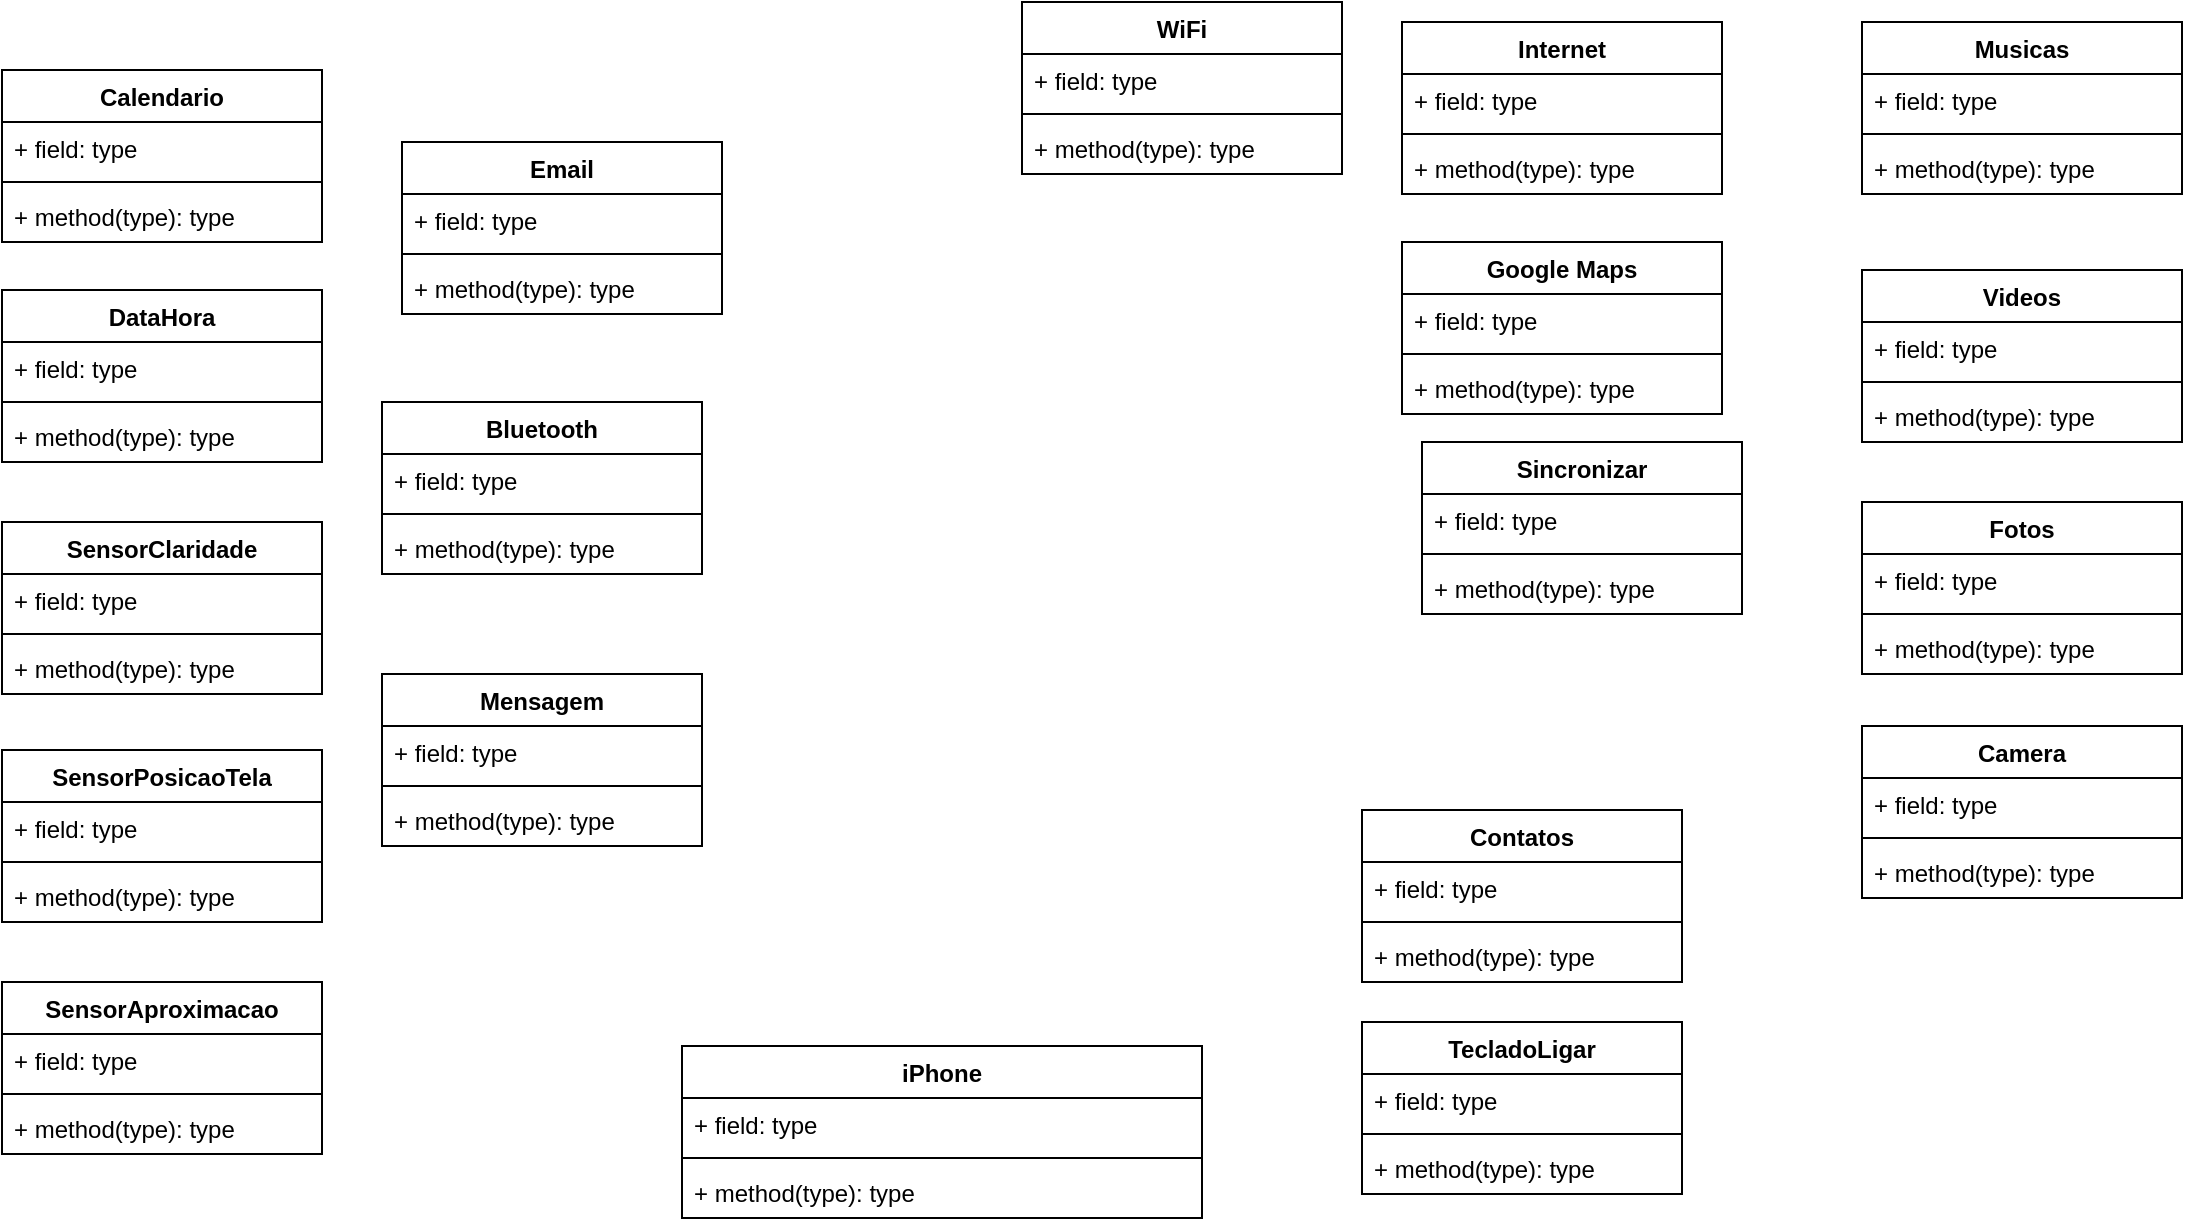 <mxfile version="24.5.1" type="device" pages="2">
  <diagram name="Página-1" id="H4LHxtTH3EbIYai7mtVo">
    <mxGraphModel dx="2084" dy="669" grid="1" gridSize="10" guides="1" tooltips="1" connect="1" arrows="1" fold="1" page="1" pageScale="1" pageWidth="827" pageHeight="1169" math="0" shadow="0">
      <root>
        <mxCell id="0" />
        <mxCell id="1" parent="0" />
        <mxCell id="oeN2AkIxsDeDNpzncqjw-1" value="iPhone" style="swimlane;fontStyle=1;align=center;verticalAlign=top;childLayout=stackLayout;horizontal=1;startSize=26;horizontalStack=0;resizeParent=1;resizeParentMax=0;resizeLast=0;collapsible=1;marginBottom=0;whiteSpace=wrap;html=1;" vertex="1" parent="1">
          <mxGeometry x="180" y="542" width="260" height="86" as="geometry" />
        </mxCell>
        <mxCell id="oeN2AkIxsDeDNpzncqjw-2" value="+ field: type" style="text;strokeColor=none;fillColor=none;align=left;verticalAlign=top;spacingLeft=4;spacingRight=4;overflow=hidden;rotatable=0;points=[[0,0.5],[1,0.5]];portConstraint=eastwest;whiteSpace=wrap;html=1;" vertex="1" parent="oeN2AkIxsDeDNpzncqjw-1">
          <mxGeometry y="26" width="260" height="26" as="geometry" />
        </mxCell>
        <mxCell id="oeN2AkIxsDeDNpzncqjw-3" value="" style="line;strokeWidth=1;fillColor=none;align=left;verticalAlign=middle;spacingTop=-1;spacingLeft=3;spacingRight=3;rotatable=0;labelPosition=right;points=[];portConstraint=eastwest;strokeColor=inherit;" vertex="1" parent="oeN2AkIxsDeDNpzncqjw-1">
          <mxGeometry y="52" width="260" height="8" as="geometry" />
        </mxCell>
        <mxCell id="oeN2AkIxsDeDNpzncqjw-4" value="+ method(type): type" style="text;strokeColor=none;fillColor=none;align=left;verticalAlign=top;spacingLeft=4;spacingRight=4;overflow=hidden;rotatable=0;points=[[0,0.5],[1,0.5]];portConstraint=eastwest;whiteSpace=wrap;html=1;" vertex="1" parent="oeN2AkIxsDeDNpzncqjw-1">
          <mxGeometry y="60" width="260" height="26" as="geometry" />
        </mxCell>
        <mxCell id="oeN2AkIxsDeDNpzncqjw-5" value="SensorAproximacao" style="swimlane;fontStyle=1;align=center;verticalAlign=top;childLayout=stackLayout;horizontal=1;startSize=26;horizontalStack=0;resizeParent=1;resizeParentMax=0;resizeLast=0;collapsible=1;marginBottom=0;whiteSpace=wrap;html=1;" vertex="1" parent="1">
          <mxGeometry x="-160" y="510" width="160" height="86" as="geometry" />
        </mxCell>
        <mxCell id="oeN2AkIxsDeDNpzncqjw-6" value="+ field: type" style="text;strokeColor=none;fillColor=none;align=left;verticalAlign=top;spacingLeft=4;spacingRight=4;overflow=hidden;rotatable=0;points=[[0,0.5],[1,0.5]];portConstraint=eastwest;whiteSpace=wrap;html=1;" vertex="1" parent="oeN2AkIxsDeDNpzncqjw-5">
          <mxGeometry y="26" width="160" height="26" as="geometry" />
        </mxCell>
        <mxCell id="oeN2AkIxsDeDNpzncqjw-7" value="" style="line;strokeWidth=1;fillColor=none;align=left;verticalAlign=middle;spacingTop=-1;spacingLeft=3;spacingRight=3;rotatable=0;labelPosition=right;points=[];portConstraint=eastwest;strokeColor=inherit;" vertex="1" parent="oeN2AkIxsDeDNpzncqjw-5">
          <mxGeometry y="52" width="160" height="8" as="geometry" />
        </mxCell>
        <mxCell id="oeN2AkIxsDeDNpzncqjw-8" value="+ method(type): type" style="text;strokeColor=none;fillColor=none;align=left;verticalAlign=top;spacingLeft=4;spacingRight=4;overflow=hidden;rotatable=0;points=[[0,0.5],[1,0.5]];portConstraint=eastwest;whiteSpace=wrap;html=1;" vertex="1" parent="oeN2AkIxsDeDNpzncqjw-5">
          <mxGeometry y="60" width="160" height="26" as="geometry" />
        </mxCell>
        <mxCell id="oeN2AkIxsDeDNpzncqjw-9" value="Sincronizar" style="swimlane;fontStyle=1;align=center;verticalAlign=top;childLayout=stackLayout;horizontal=1;startSize=26;horizontalStack=0;resizeParent=1;resizeParentMax=0;resizeLast=0;collapsible=1;marginBottom=0;whiteSpace=wrap;html=1;" vertex="1" parent="1">
          <mxGeometry x="550" y="240" width="160" height="86" as="geometry" />
        </mxCell>
        <mxCell id="oeN2AkIxsDeDNpzncqjw-10" value="+ field: type" style="text;strokeColor=none;fillColor=none;align=left;verticalAlign=top;spacingLeft=4;spacingRight=4;overflow=hidden;rotatable=0;points=[[0,0.5],[1,0.5]];portConstraint=eastwest;whiteSpace=wrap;html=1;" vertex="1" parent="oeN2AkIxsDeDNpzncqjw-9">
          <mxGeometry y="26" width="160" height="26" as="geometry" />
        </mxCell>
        <mxCell id="oeN2AkIxsDeDNpzncqjw-11" value="" style="line;strokeWidth=1;fillColor=none;align=left;verticalAlign=middle;spacingTop=-1;spacingLeft=3;spacingRight=3;rotatable=0;labelPosition=right;points=[];portConstraint=eastwest;strokeColor=inherit;" vertex="1" parent="oeN2AkIxsDeDNpzncqjw-9">
          <mxGeometry y="52" width="160" height="8" as="geometry" />
        </mxCell>
        <mxCell id="oeN2AkIxsDeDNpzncqjw-12" value="+ method(type): type" style="text;strokeColor=none;fillColor=none;align=left;verticalAlign=top;spacingLeft=4;spacingRight=4;overflow=hidden;rotatable=0;points=[[0,0.5],[1,0.5]];portConstraint=eastwest;whiteSpace=wrap;html=1;" vertex="1" parent="oeN2AkIxsDeDNpzncqjw-9">
          <mxGeometry y="60" width="160" height="26" as="geometry" />
        </mxCell>
        <mxCell id="oeN2AkIxsDeDNpzncqjw-13" value="WiFi" style="swimlane;fontStyle=1;align=center;verticalAlign=top;childLayout=stackLayout;horizontal=1;startSize=26;horizontalStack=0;resizeParent=1;resizeParentMax=0;resizeLast=0;collapsible=1;marginBottom=0;whiteSpace=wrap;html=1;" vertex="1" parent="1">
          <mxGeometry x="350" y="20" width="160" height="86" as="geometry" />
        </mxCell>
        <mxCell id="oeN2AkIxsDeDNpzncqjw-14" value="+ field: type" style="text;strokeColor=none;fillColor=none;align=left;verticalAlign=top;spacingLeft=4;spacingRight=4;overflow=hidden;rotatable=0;points=[[0,0.5],[1,0.5]];portConstraint=eastwest;whiteSpace=wrap;html=1;" vertex="1" parent="oeN2AkIxsDeDNpzncqjw-13">
          <mxGeometry y="26" width="160" height="26" as="geometry" />
        </mxCell>
        <mxCell id="oeN2AkIxsDeDNpzncqjw-15" value="" style="line;strokeWidth=1;fillColor=none;align=left;verticalAlign=middle;spacingTop=-1;spacingLeft=3;spacingRight=3;rotatable=0;labelPosition=right;points=[];portConstraint=eastwest;strokeColor=inherit;" vertex="1" parent="oeN2AkIxsDeDNpzncqjw-13">
          <mxGeometry y="52" width="160" height="8" as="geometry" />
        </mxCell>
        <mxCell id="oeN2AkIxsDeDNpzncqjw-16" value="+ method(type): type" style="text;strokeColor=none;fillColor=none;align=left;verticalAlign=top;spacingLeft=4;spacingRight=4;overflow=hidden;rotatable=0;points=[[0,0.5],[1,0.5]];portConstraint=eastwest;whiteSpace=wrap;html=1;" vertex="1" parent="oeN2AkIxsDeDNpzncqjw-13">
          <mxGeometry y="60" width="160" height="26" as="geometry" />
        </mxCell>
        <mxCell id="oeN2AkIxsDeDNpzncqjw-21" value="Google Maps" style="swimlane;fontStyle=1;align=center;verticalAlign=top;childLayout=stackLayout;horizontal=1;startSize=26;horizontalStack=0;resizeParent=1;resizeParentMax=0;resizeLast=0;collapsible=1;marginBottom=0;whiteSpace=wrap;html=1;" vertex="1" parent="1">
          <mxGeometry x="540" y="140" width="160" height="86" as="geometry" />
        </mxCell>
        <mxCell id="oeN2AkIxsDeDNpzncqjw-22" value="+ field: type" style="text;strokeColor=none;fillColor=none;align=left;verticalAlign=top;spacingLeft=4;spacingRight=4;overflow=hidden;rotatable=0;points=[[0,0.5],[1,0.5]];portConstraint=eastwest;whiteSpace=wrap;html=1;" vertex="1" parent="oeN2AkIxsDeDNpzncqjw-21">
          <mxGeometry y="26" width="160" height="26" as="geometry" />
        </mxCell>
        <mxCell id="oeN2AkIxsDeDNpzncqjw-23" value="" style="line;strokeWidth=1;fillColor=none;align=left;verticalAlign=middle;spacingTop=-1;spacingLeft=3;spacingRight=3;rotatable=0;labelPosition=right;points=[];portConstraint=eastwest;strokeColor=inherit;" vertex="1" parent="oeN2AkIxsDeDNpzncqjw-21">
          <mxGeometry y="52" width="160" height="8" as="geometry" />
        </mxCell>
        <mxCell id="oeN2AkIxsDeDNpzncqjw-24" value="+ method(type): type" style="text;strokeColor=none;fillColor=none;align=left;verticalAlign=top;spacingLeft=4;spacingRight=4;overflow=hidden;rotatable=0;points=[[0,0.5],[1,0.5]];portConstraint=eastwest;whiteSpace=wrap;html=1;" vertex="1" parent="oeN2AkIxsDeDNpzncqjw-21">
          <mxGeometry y="60" width="160" height="26" as="geometry" />
        </mxCell>
        <mxCell id="oeN2AkIxsDeDNpzncqjw-25" value="Internet" style="swimlane;fontStyle=1;align=center;verticalAlign=top;childLayout=stackLayout;horizontal=1;startSize=26;horizontalStack=0;resizeParent=1;resizeParentMax=0;resizeLast=0;collapsible=1;marginBottom=0;whiteSpace=wrap;html=1;" vertex="1" parent="1">
          <mxGeometry x="540" y="30" width="160" height="86" as="geometry" />
        </mxCell>
        <mxCell id="oeN2AkIxsDeDNpzncqjw-26" value="+ field: type" style="text;strokeColor=none;fillColor=none;align=left;verticalAlign=top;spacingLeft=4;spacingRight=4;overflow=hidden;rotatable=0;points=[[0,0.5],[1,0.5]];portConstraint=eastwest;whiteSpace=wrap;html=1;" vertex="1" parent="oeN2AkIxsDeDNpzncqjw-25">
          <mxGeometry y="26" width="160" height="26" as="geometry" />
        </mxCell>
        <mxCell id="oeN2AkIxsDeDNpzncqjw-27" value="" style="line;strokeWidth=1;fillColor=none;align=left;verticalAlign=middle;spacingTop=-1;spacingLeft=3;spacingRight=3;rotatable=0;labelPosition=right;points=[];portConstraint=eastwest;strokeColor=inherit;" vertex="1" parent="oeN2AkIxsDeDNpzncqjw-25">
          <mxGeometry y="52" width="160" height="8" as="geometry" />
        </mxCell>
        <mxCell id="oeN2AkIxsDeDNpzncqjw-28" value="+ method(type): type" style="text;strokeColor=none;fillColor=none;align=left;verticalAlign=top;spacingLeft=4;spacingRight=4;overflow=hidden;rotatable=0;points=[[0,0.5],[1,0.5]];portConstraint=eastwest;whiteSpace=wrap;html=1;" vertex="1" parent="oeN2AkIxsDeDNpzncqjw-25">
          <mxGeometry y="60" width="160" height="26" as="geometry" />
        </mxCell>
        <mxCell id="oeN2AkIxsDeDNpzncqjw-33" value="TecladoLigar" style="swimlane;fontStyle=1;align=center;verticalAlign=top;childLayout=stackLayout;horizontal=1;startSize=26;horizontalStack=0;resizeParent=1;resizeParentMax=0;resizeLast=0;collapsible=1;marginBottom=0;whiteSpace=wrap;html=1;" vertex="1" parent="1">
          <mxGeometry x="520" y="530" width="160" height="86" as="geometry" />
        </mxCell>
        <mxCell id="oeN2AkIxsDeDNpzncqjw-34" value="+ field: type" style="text;strokeColor=none;fillColor=none;align=left;verticalAlign=top;spacingLeft=4;spacingRight=4;overflow=hidden;rotatable=0;points=[[0,0.5],[1,0.5]];portConstraint=eastwest;whiteSpace=wrap;html=1;" vertex="1" parent="oeN2AkIxsDeDNpzncqjw-33">
          <mxGeometry y="26" width="160" height="26" as="geometry" />
        </mxCell>
        <mxCell id="oeN2AkIxsDeDNpzncqjw-35" value="" style="line;strokeWidth=1;fillColor=none;align=left;verticalAlign=middle;spacingTop=-1;spacingLeft=3;spacingRight=3;rotatable=0;labelPosition=right;points=[];portConstraint=eastwest;strokeColor=inherit;" vertex="1" parent="oeN2AkIxsDeDNpzncqjw-33">
          <mxGeometry y="52" width="160" height="8" as="geometry" />
        </mxCell>
        <mxCell id="oeN2AkIxsDeDNpzncqjw-36" value="+ method(type): type" style="text;strokeColor=none;fillColor=none;align=left;verticalAlign=top;spacingLeft=4;spacingRight=4;overflow=hidden;rotatable=0;points=[[0,0.5],[1,0.5]];portConstraint=eastwest;whiteSpace=wrap;html=1;" vertex="1" parent="oeN2AkIxsDeDNpzncqjw-33">
          <mxGeometry y="60" width="160" height="26" as="geometry" />
        </mxCell>
        <mxCell id="oeN2AkIxsDeDNpzncqjw-37" value="Videos" style="swimlane;fontStyle=1;align=center;verticalAlign=top;childLayout=stackLayout;horizontal=1;startSize=26;horizontalStack=0;resizeParent=1;resizeParentMax=0;resizeLast=0;collapsible=1;marginBottom=0;whiteSpace=wrap;html=1;" vertex="1" parent="1">
          <mxGeometry x="770" y="154" width="160" height="86" as="geometry" />
        </mxCell>
        <mxCell id="oeN2AkIxsDeDNpzncqjw-38" value="+ field: type" style="text;strokeColor=none;fillColor=none;align=left;verticalAlign=top;spacingLeft=4;spacingRight=4;overflow=hidden;rotatable=0;points=[[0,0.5],[1,0.5]];portConstraint=eastwest;whiteSpace=wrap;html=1;" vertex="1" parent="oeN2AkIxsDeDNpzncqjw-37">
          <mxGeometry y="26" width="160" height="26" as="geometry" />
        </mxCell>
        <mxCell id="oeN2AkIxsDeDNpzncqjw-39" value="" style="line;strokeWidth=1;fillColor=none;align=left;verticalAlign=middle;spacingTop=-1;spacingLeft=3;spacingRight=3;rotatable=0;labelPosition=right;points=[];portConstraint=eastwest;strokeColor=inherit;" vertex="1" parent="oeN2AkIxsDeDNpzncqjw-37">
          <mxGeometry y="52" width="160" height="8" as="geometry" />
        </mxCell>
        <mxCell id="oeN2AkIxsDeDNpzncqjw-40" value="+ method(type): type" style="text;strokeColor=none;fillColor=none;align=left;verticalAlign=top;spacingLeft=4;spacingRight=4;overflow=hidden;rotatable=0;points=[[0,0.5],[1,0.5]];portConstraint=eastwest;whiteSpace=wrap;html=1;" vertex="1" parent="oeN2AkIxsDeDNpzncqjw-37">
          <mxGeometry y="60" width="160" height="26" as="geometry" />
        </mxCell>
        <mxCell id="oeN2AkIxsDeDNpzncqjw-41" value="Fotos" style="swimlane;fontStyle=1;align=center;verticalAlign=top;childLayout=stackLayout;horizontal=1;startSize=26;horizontalStack=0;resizeParent=1;resizeParentMax=0;resizeLast=0;collapsible=1;marginBottom=0;whiteSpace=wrap;html=1;" vertex="1" parent="1">
          <mxGeometry x="770" y="270" width="160" height="86" as="geometry" />
        </mxCell>
        <mxCell id="oeN2AkIxsDeDNpzncqjw-42" value="+ field: type" style="text;strokeColor=none;fillColor=none;align=left;verticalAlign=top;spacingLeft=4;spacingRight=4;overflow=hidden;rotatable=0;points=[[0,0.5],[1,0.5]];portConstraint=eastwest;whiteSpace=wrap;html=1;" vertex="1" parent="oeN2AkIxsDeDNpzncqjw-41">
          <mxGeometry y="26" width="160" height="26" as="geometry" />
        </mxCell>
        <mxCell id="oeN2AkIxsDeDNpzncqjw-43" value="" style="line;strokeWidth=1;fillColor=none;align=left;verticalAlign=middle;spacingTop=-1;spacingLeft=3;spacingRight=3;rotatable=0;labelPosition=right;points=[];portConstraint=eastwest;strokeColor=inherit;" vertex="1" parent="oeN2AkIxsDeDNpzncqjw-41">
          <mxGeometry y="52" width="160" height="8" as="geometry" />
        </mxCell>
        <mxCell id="oeN2AkIxsDeDNpzncqjw-44" value="+ method(type): type" style="text;strokeColor=none;fillColor=none;align=left;verticalAlign=top;spacingLeft=4;spacingRight=4;overflow=hidden;rotatable=0;points=[[0,0.5],[1,0.5]];portConstraint=eastwest;whiteSpace=wrap;html=1;" vertex="1" parent="oeN2AkIxsDeDNpzncqjw-41">
          <mxGeometry y="60" width="160" height="26" as="geometry" />
        </mxCell>
        <mxCell id="oeN2AkIxsDeDNpzncqjw-45" value="Camera" style="swimlane;fontStyle=1;align=center;verticalAlign=top;childLayout=stackLayout;horizontal=1;startSize=26;horizontalStack=0;resizeParent=1;resizeParentMax=0;resizeLast=0;collapsible=1;marginBottom=0;whiteSpace=wrap;html=1;" vertex="1" parent="1">
          <mxGeometry x="770" y="382" width="160" height="86" as="geometry" />
        </mxCell>
        <mxCell id="oeN2AkIxsDeDNpzncqjw-46" value="+ field: type" style="text;strokeColor=none;fillColor=none;align=left;verticalAlign=top;spacingLeft=4;spacingRight=4;overflow=hidden;rotatable=0;points=[[0,0.5],[1,0.5]];portConstraint=eastwest;whiteSpace=wrap;html=1;" vertex="1" parent="oeN2AkIxsDeDNpzncqjw-45">
          <mxGeometry y="26" width="160" height="26" as="geometry" />
        </mxCell>
        <mxCell id="oeN2AkIxsDeDNpzncqjw-47" value="" style="line;strokeWidth=1;fillColor=none;align=left;verticalAlign=middle;spacingTop=-1;spacingLeft=3;spacingRight=3;rotatable=0;labelPosition=right;points=[];portConstraint=eastwest;strokeColor=inherit;" vertex="1" parent="oeN2AkIxsDeDNpzncqjw-45">
          <mxGeometry y="52" width="160" height="8" as="geometry" />
        </mxCell>
        <mxCell id="oeN2AkIxsDeDNpzncqjw-48" value="+ method(type): type" style="text;strokeColor=none;fillColor=none;align=left;verticalAlign=top;spacingLeft=4;spacingRight=4;overflow=hidden;rotatable=0;points=[[0,0.5],[1,0.5]];portConstraint=eastwest;whiteSpace=wrap;html=1;" vertex="1" parent="oeN2AkIxsDeDNpzncqjw-45">
          <mxGeometry y="60" width="160" height="26" as="geometry" />
        </mxCell>
        <mxCell id="oeN2AkIxsDeDNpzncqjw-49" value="Mensagem" style="swimlane;fontStyle=1;align=center;verticalAlign=top;childLayout=stackLayout;horizontal=1;startSize=26;horizontalStack=0;resizeParent=1;resizeParentMax=0;resizeLast=0;collapsible=1;marginBottom=0;whiteSpace=wrap;html=1;" vertex="1" parent="1">
          <mxGeometry x="30" y="356" width="160" height="86" as="geometry" />
        </mxCell>
        <mxCell id="oeN2AkIxsDeDNpzncqjw-50" value="+ field: type" style="text;strokeColor=none;fillColor=none;align=left;verticalAlign=top;spacingLeft=4;spacingRight=4;overflow=hidden;rotatable=0;points=[[0,0.5],[1,0.5]];portConstraint=eastwest;whiteSpace=wrap;html=1;" vertex="1" parent="oeN2AkIxsDeDNpzncqjw-49">
          <mxGeometry y="26" width="160" height="26" as="geometry" />
        </mxCell>
        <mxCell id="oeN2AkIxsDeDNpzncqjw-51" value="" style="line;strokeWidth=1;fillColor=none;align=left;verticalAlign=middle;spacingTop=-1;spacingLeft=3;spacingRight=3;rotatable=0;labelPosition=right;points=[];portConstraint=eastwest;strokeColor=inherit;" vertex="1" parent="oeN2AkIxsDeDNpzncqjw-49">
          <mxGeometry y="52" width="160" height="8" as="geometry" />
        </mxCell>
        <mxCell id="oeN2AkIxsDeDNpzncqjw-52" value="+ method(type): type" style="text;strokeColor=none;fillColor=none;align=left;verticalAlign=top;spacingLeft=4;spacingRight=4;overflow=hidden;rotatable=0;points=[[0,0.5],[1,0.5]];portConstraint=eastwest;whiteSpace=wrap;html=1;" vertex="1" parent="oeN2AkIxsDeDNpzncqjw-49">
          <mxGeometry y="60" width="160" height="26" as="geometry" />
        </mxCell>
        <mxCell id="oeN2AkIxsDeDNpzncqjw-53" value="DataHora" style="swimlane;fontStyle=1;align=center;verticalAlign=top;childLayout=stackLayout;horizontal=1;startSize=26;horizontalStack=0;resizeParent=1;resizeParentMax=0;resizeLast=0;collapsible=1;marginBottom=0;whiteSpace=wrap;html=1;" vertex="1" parent="1">
          <mxGeometry x="-160" y="164" width="160" height="86" as="geometry" />
        </mxCell>
        <mxCell id="oeN2AkIxsDeDNpzncqjw-54" value="+ field: type" style="text;strokeColor=none;fillColor=none;align=left;verticalAlign=top;spacingLeft=4;spacingRight=4;overflow=hidden;rotatable=0;points=[[0,0.5],[1,0.5]];portConstraint=eastwest;whiteSpace=wrap;html=1;" vertex="1" parent="oeN2AkIxsDeDNpzncqjw-53">
          <mxGeometry y="26" width="160" height="26" as="geometry" />
        </mxCell>
        <mxCell id="oeN2AkIxsDeDNpzncqjw-55" value="" style="line;strokeWidth=1;fillColor=none;align=left;verticalAlign=middle;spacingTop=-1;spacingLeft=3;spacingRight=3;rotatable=0;labelPosition=right;points=[];portConstraint=eastwest;strokeColor=inherit;" vertex="1" parent="oeN2AkIxsDeDNpzncqjw-53">
          <mxGeometry y="52" width="160" height="8" as="geometry" />
        </mxCell>
        <mxCell id="oeN2AkIxsDeDNpzncqjw-56" value="+ method(type): type" style="text;strokeColor=none;fillColor=none;align=left;verticalAlign=top;spacingLeft=4;spacingRight=4;overflow=hidden;rotatable=0;points=[[0,0.5],[1,0.5]];portConstraint=eastwest;whiteSpace=wrap;html=1;" vertex="1" parent="oeN2AkIxsDeDNpzncqjw-53">
          <mxGeometry y="60" width="160" height="26" as="geometry" />
        </mxCell>
        <mxCell id="oeN2AkIxsDeDNpzncqjw-57" value="Calendario" style="swimlane;fontStyle=1;align=center;verticalAlign=top;childLayout=stackLayout;horizontal=1;startSize=26;horizontalStack=0;resizeParent=1;resizeParentMax=0;resizeLast=0;collapsible=1;marginBottom=0;whiteSpace=wrap;html=1;" vertex="1" parent="1">
          <mxGeometry x="-160" y="54" width="160" height="86" as="geometry" />
        </mxCell>
        <mxCell id="oeN2AkIxsDeDNpzncqjw-58" value="+ field: type" style="text;strokeColor=none;fillColor=none;align=left;verticalAlign=top;spacingLeft=4;spacingRight=4;overflow=hidden;rotatable=0;points=[[0,0.5],[1,0.5]];portConstraint=eastwest;whiteSpace=wrap;html=1;" vertex="1" parent="oeN2AkIxsDeDNpzncqjw-57">
          <mxGeometry y="26" width="160" height="26" as="geometry" />
        </mxCell>
        <mxCell id="oeN2AkIxsDeDNpzncqjw-59" value="" style="line;strokeWidth=1;fillColor=none;align=left;verticalAlign=middle;spacingTop=-1;spacingLeft=3;spacingRight=3;rotatable=0;labelPosition=right;points=[];portConstraint=eastwest;strokeColor=inherit;" vertex="1" parent="oeN2AkIxsDeDNpzncqjw-57">
          <mxGeometry y="52" width="160" height="8" as="geometry" />
        </mxCell>
        <mxCell id="oeN2AkIxsDeDNpzncqjw-60" value="+ method(type): type" style="text;strokeColor=none;fillColor=none;align=left;verticalAlign=top;spacingLeft=4;spacingRight=4;overflow=hidden;rotatable=0;points=[[0,0.5],[1,0.5]];portConstraint=eastwest;whiteSpace=wrap;html=1;" vertex="1" parent="oeN2AkIxsDeDNpzncqjw-57">
          <mxGeometry y="60" width="160" height="26" as="geometry" />
        </mxCell>
        <mxCell id="oeN2AkIxsDeDNpzncqjw-61" value="SensorClaridade" style="swimlane;fontStyle=1;align=center;verticalAlign=top;childLayout=stackLayout;horizontal=1;startSize=26;horizontalStack=0;resizeParent=1;resizeParentMax=0;resizeLast=0;collapsible=1;marginBottom=0;whiteSpace=wrap;html=1;" vertex="1" parent="1">
          <mxGeometry x="-160" y="280" width="160" height="86" as="geometry" />
        </mxCell>
        <mxCell id="oeN2AkIxsDeDNpzncqjw-62" value="+ field: type" style="text;strokeColor=none;fillColor=none;align=left;verticalAlign=top;spacingLeft=4;spacingRight=4;overflow=hidden;rotatable=0;points=[[0,0.5],[1,0.5]];portConstraint=eastwest;whiteSpace=wrap;html=1;" vertex="1" parent="oeN2AkIxsDeDNpzncqjw-61">
          <mxGeometry y="26" width="160" height="26" as="geometry" />
        </mxCell>
        <mxCell id="oeN2AkIxsDeDNpzncqjw-63" value="" style="line;strokeWidth=1;fillColor=none;align=left;verticalAlign=middle;spacingTop=-1;spacingLeft=3;spacingRight=3;rotatable=0;labelPosition=right;points=[];portConstraint=eastwest;strokeColor=inherit;" vertex="1" parent="oeN2AkIxsDeDNpzncqjw-61">
          <mxGeometry y="52" width="160" height="8" as="geometry" />
        </mxCell>
        <mxCell id="oeN2AkIxsDeDNpzncqjw-64" value="+ method(type): type" style="text;strokeColor=none;fillColor=none;align=left;verticalAlign=top;spacingLeft=4;spacingRight=4;overflow=hidden;rotatable=0;points=[[0,0.5],[1,0.5]];portConstraint=eastwest;whiteSpace=wrap;html=1;" vertex="1" parent="oeN2AkIxsDeDNpzncqjw-61">
          <mxGeometry y="60" width="160" height="26" as="geometry" />
        </mxCell>
        <mxCell id="oeN2AkIxsDeDNpzncqjw-65" value="SensorPosicaoTela" style="swimlane;fontStyle=1;align=center;verticalAlign=top;childLayout=stackLayout;horizontal=1;startSize=26;horizontalStack=0;resizeParent=1;resizeParentMax=0;resizeLast=0;collapsible=1;marginBottom=0;whiteSpace=wrap;html=1;" vertex="1" parent="1">
          <mxGeometry x="-160" y="394" width="160" height="86" as="geometry" />
        </mxCell>
        <mxCell id="oeN2AkIxsDeDNpzncqjw-66" value="+ field: type" style="text;strokeColor=none;fillColor=none;align=left;verticalAlign=top;spacingLeft=4;spacingRight=4;overflow=hidden;rotatable=0;points=[[0,0.5],[1,0.5]];portConstraint=eastwest;whiteSpace=wrap;html=1;" vertex="1" parent="oeN2AkIxsDeDNpzncqjw-65">
          <mxGeometry y="26" width="160" height="26" as="geometry" />
        </mxCell>
        <mxCell id="oeN2AkIxsDeDNpzncqjw-67" value="" style="line;strokeWidth=1;fillColor=none;align=left;verticalAlign=middle;spacingTop=-1;spacingLeft=3;spacingRight=3;rotatable=0;labelPosition=right;points=[];portConstraint=eastwest;strokeColor=inherit;" vertex="1" parent="oeN2AkIxsDeDNpzncqjw-65">
          <mxGeometry y="52" width="160" height="8" as="geometry" />
        </mxCell>
        <mxCell id="oeN2AkIxsDeDNpzncqjw-68" value="+ method(type): type" style="text;strokeColor=none;fillColor=none;align=left;verticalAlign=top;spacingLeft=4;spacingRight=4;overflow=hidden;rotatable=0;points=[[0,0.5],[1,0.5]];portConstraint=eastwest;whiteSpace=wrap;html=1;" vertex="1" parent="oeN2AkIxsDeDNpzncqjw-65">
          <mxGeometry y="60" width="160" height="26" as="geometry" />
        </mxCell>
        <mxCell id="oeN2AkIxsDeDNpzncqjw-69" value="Contatos" style="swimlane;fontStyle=1;align=center;verticalAlign=top;childLayout=stackLayout;horizontal=1;startSize=26;horizontalStack=0;resizeParent=1;resizeParentMax=0;resizeLast=0;collapsible=1;marginBottom=0;whiteSpace=wrap;html=1;" vertex="1" parent="1">
          <mxGeometry x="520" y="424" width="160" height="86" as="geometry" />
        </mxCell>
        <mxCell id="oeN2AkIxsDeDNpzncqjw-70" value="+ field: type" style="text;strokeColor=none;fillColor=none;align=left;verticalAlign=top;spacingLeft=4;spacingRight=4;overflow=hidden;rotatable=0;points=[[0,0.5],[1,0.5]];portConstraint=eastwest;whiteSpace=wrap;html=1;" vertex="1" parent="oeN2AkIxsDeDNpzncqjw-69">
          <mxGeometry y="26" width="160" height="26" as="geometry" />
        </mxCell>
        <mxCell id="oeN2AkIxsDeDNpzncqjw-71" value="" style="line;strokeWidth=1;fillColor=none;align=left;verticalAlign=middle;spacingTop=-1;spacingLeft=3;spacingRight=3;rotatable=0;labelPosition=right;points=[];portConstraint=eastwest;strokeColor=inherit;" vertex="1" parent="oeN2AkIxsDeDNpzncqjw-69">
          <mxGeometry y="52" width="160" height="8" as="geometry" />
        </mxCell>
        <mxCell id="oeN2AkIxsDeDNpzncqjw-72" value="+ method(type): type" style="text;strokeColor=none;fillColor=none;align=left;verticalAlign=top;spacingLeft=4;spacingRight=4;overflow=hidden;rotatable=0;points=[[0,0.5],[1,0.5]];portConstraint=eastwest;whiteSpace=wrap;html=1;" vertex="1" parent="oeN2AkIxsDeDNpzncqjw-69">
          <mxGeometry y="60" width="160" height="26" as="geometry" />
        </mxCell>
        <mxCell id="oeN2AkIxsDeDNpzncqjw-73" value="Musicas" style="swimlane;fontStyle=1;align=center;verticalAlign=top;childLayout=stackLayout;horizontal=1;startSize=26;horizontalStack=0;resizeParent=1;resizeParentMax=0;resizeLast=0;collapsible=1;marginBottom=0;whiteSpace=wrap;html=1;" vertex="1" parent="1">
          <mxGeometry x="770" y="30" width="160" height="86" as="geometry" />
        </mxCell>
        <mxCell id="oeN2AkIxsDeDNpzncqjw-74" value="+ field: type" style="text;strokeColor=none;fillColor=none;align=left;verticalAlign=top;spacingLeft=4;spacingRight=4;overflow=hidden;rotatable=0;points=[[0,0.5],[1,0.5]];portConstraint=eastwest;whiteSpace=wrap;html=1;" vertex="1" parent="oeN2AkIxsDeDNpzncqjw-73">
          <mxGeometry y="26" width="160" height="26" as="geometry" />
        </mxCell>
        <mxCell id="oeN2AkIxsDeDNpzncqjw-75" value="" style="line;strokeWidth=1;fillColor=none;align=left;verticalAlign=middle;spacingTop=-1;spacingLeft=3;spacingRight=3;rotatable=0;labelPosition=right;points=[];portConstraint=eastwest;strokeColor=inherit;" vertex="1" parent="oeN2AkIxsDeDNpzncqjw-73">
          <mxGeometry y="52" width="160" height="8" as="geometry" />
        </mxCell>
        <mxCell id="oeN2AkIxsDeDNpzncqjw-76" value="+ method(type): type" style="text;strokeColor=none;fillColor=none;align=left;verticalAlign=top;spacingLeft=4;spacingRight=4;overflow=hidden;rotatable=0;points=[[0,0.5],[1,0.5]];portConstraint=eastwest;whiteSpace=wrap;html=1;" vertex="1" parent="oeN2AkIxsDeDNpzncqjw-73">
          <mxGeometry y="60" width="160" height="26" as="geometry" />
        </mxCell>
        <mxCell id="oeN2AkIxsDeDNpzncqjw-87" value="Bluetooth" style="swimlane;fontStyle=1;align=center;verticalAlign=top;childLayout=stackLayout;horizontal=1;startSize=26;horizontalStack=0;resizeParent=1;resizeParentMax=0;resizeLast=0;collapsible=1;marginBottom=0;whiteSpace=wrap;html=1;" vertex="1" parent="1">
          <mxGeometry x="30" y="220" width="160" height="86" as="geometry" />
        </mxCell>
        <mxCell id="oeN2AkIxsDeDNpzncqjw-88" value="+ field: type" style="text;strokeColor=none;fillColor=none;align=left;verticalAlign=top;spacingLeft=4;spacingRight=4;overflow=hidden;rotatable=0;points=[[0,0.5],[1,0.5]];portConstraint=eastwest;whiteSpace=wrap;html=1;" vertex="1" parent="oeN2AkIxsDeDNpzncqjw-87">
          <mxGeometry y="26" width="160" height="26" as="geometry" />
        </mxCell>
        <mxCell id="oeN2AkIxsDeDNpzncqjw-89" value="" style="line;strokeWidth=1;fillColor=none;align=left;verticalAlign=middle;spacingTop=-1;spacingLeft=3;spacingRight=3;rotatable=0;labelPosition=right;points=[];portConstraint=eastwest;strokeColor=inherit;" vertex="1" parent="oeN2AkIxsDeDNpzncqjw-87">
          <mxGeometry y="52" width="160" height="8" as="geometry" />
        </mxCell>
        <mxCell id="oeN2AkIxsDeDNpzncqjw-90" value="+ method(type): type" style="text;strokeColor=none;fillColor=none;align=left;verticalAlign=top;spacingLeft=4;spacingRight=4;overflow=hidden;rotatable=0;points=[[0,0.5],[1,0.5]];portConstraint=eastwest;whiteSpace=wrap;html=1;" vertex="1" parent="oeN2AkIxsDeDNpzncqjw-87">
          <mxGeometry y="60" width="160" height="26" as="geometry" />
        </mxCell>
        <mxCell id="oeN2AkIxsDeDNpzncqjw-91" value="Email" style="swimlane;fontStyle=1;align=center;verticalAlign=top;childLayout=stackLayout;horizontal=1;startSize=26;horizontalStack=0;resizeParent=1;resizeParentMax=0;resizeLast=0;collapsible=1;marginBottom=0;whiteSpace=wrap;html=1;" vertex="1" parent="1">
          <mxGeometry x="40" y="90" width="160" height="86" as="geometry" />
        </mxCell>
        <mxCell id="oeN2AkIxsDeDNpzncqjw-92" value="+ field: type" style="text;strokeColor=none;fillColor=none;align=left;verticalAlign=top;spacingLeft=4;spacingRight=4;overflow=hidden;rotatable=0;points=[[0,0.5],[1,0.5]];portConstraint=eastwest;whiteSpace=wrap;html=1;" vertex="1" parent="oeN2AkIxsDeDNpzncqjw-91">
          <mxGeometry y="26" width="160" height="26" as="geometry" />
        </mxCell>
        <mxCell id="oeN2AkIxsDeDNpzncqjw-93" value="" style="line;strokeWidth=1;fillColor=none;align=left;verticalAlign=middle;spacingTop=-1;spacingLeft=3;spacingRight=3;rotatable=0;labelPosition=right;points=[];portConstraint=eastwest;strokeColor=inherit;" vertex="1" parent="oeN2AkIxsDeDNpzncqjw-91">
          <mxGeometry y="52" width="160" height="8" as="geometry" />
        </mxCell>
        <mxCell id="oeN2AkIxsDeDNpzncqjw-94" value="+ method(type): type" style="text;strokeColor=none;fillColor=none;align=left;verticalAlign=top;spacingLeft=4;spacingRight=4;overflow=hidden;rotatable=0;points=[[0,0.5],[1,0.5]];portConstraint=eastwest;whiteSpace=wrap;html=1;" vertex="1" parent="oeN2AkIxsDeDNpzncqjw-91">
          <mxGeometry y="60" width="160" height="26" as="geometry" />
        </mxCell>
      </root>
    </mxGraphModel>
  </diagram>
  <diagram name="iPhone-Desafio-DIO" id="DQC6dH0RMcf89-5TlQa7">
    <mxGraphModel dx="1862" dy="551" grid="1" gridSize="10" guides="1" tooltips="1" connect="1" arrows="1" fold="1" page="1" pageScale="1" pageWidth="827" pageHeight="1169" math="0" shadow="0">
      <root>
        <mxCell id="0gmPf5pNbRht5MLSLXQF-0" />
        <mxCell id="0gmPf5pNbRht5MLSLXQF-1" parent="0gmPf5pNbRht5MLSLXQF-0" />
        <mxCell id="uwJPKiR-O_W_G-VSrJrL-10" style="edgeStyle=orthogonalEdgeStyle;rounded=0;orthogonalLoop=1;jettySize=auto;html=1;exitX=0.553;exitY=0.029;exitDx=0;exitDy=0;entryX=0.756;entryY=0.989;entryDx=0;entryDy=0;entryPerimeter=0;exitPerimeter=0;endArrow=block;endFill=0;" edge="1" parent="0gmPf5pNbRht5MLSLXQF-1" source="0gmPf5pNbRht5MLSLXQF-2">
          <mxGeometry relative="1" as="geometry">
            <mxPoint x="-0.04" y="498.23" as="targetPoint" />
            <mxPoint x="-141" y="631" as="sourcePoint" />
            <Array as="points">
              <mxPoint x="-96" y="631" />
              <mxPoint x="-98" y="631" />
              <mxPoint x="-98" y="560" />
              <mxPoint x="-1" y="560" />
              <mxPoint x="-1" y="498" />
            </Array>
          </mxGeometry>
        </mxCell>
        <mxCell id="0gmPf5pNbRht5MLSLXQF-2" value="iPhone" style="swimlane;fontStyle=1;align=center;verticalAlign=top;childLayout=stackLayout;horizontal=1;startSize=26;horizontalStack=0;resizeParent=1;resizeParentMax=0;resizeLast=0;collapsible=1;marginBottom=0;whiteSpace=wrap;html=1;" vertex="1" parent="0gmPf5pNbRht5MLSLXQF-1">
          <mxGeometry x="-240" y="630" width="260" height="86" as="geometry" />
        </mxCell>
        <mxCell id="0gmPf5pNbRht5MLSLXQF-3" value="+ field: type" style="text;strokeColor=none;fillColor=none;align=left;verticalAlign=top;spacingLeft=4;spacingRight=4;overflow=hidden;rotatable=0;points=[[0,0.5],[1,0.5]];portConstraint=eastwest;whiteSpace=wrap;html=1;" vertex="1" parent="0gmPf5pNbRht5MLSLXQF-2">
          <mxGeometry y="26" width="260" height="26" as="geometry" />
        </mxCell>
        <mxCell id="0gmPf5pNbRht5MLSLXQF-4" value="" style="line;strokeWidth=1;fillColor=none;align=left;verticalAlign=middle;spacingTop=-1;spacingLeft=3;spacingRight=3;rotatable=0;labelPosition=right;points=[];portConstraint=eastwest;strokeColor=inherit;" vertex="1" parent="0gmPf5pNbRht5MLSLXQF-2">
          <mxGeometry y="52" width="260" height="8" as="geometry" />
        </mxCell>
        <mxCell id="0gmPf5pNbRht5MLSLXQF-5" value="+ method(type): type" style="text;strokeColor=none;fillColor=none;align=left;verticalAlign=top;spacingLeft=4;spacingRight=4;overflow=hidden;rotatable=0;points=[[0,0.5],[1,0.5]];portConstraint=eastwest;whiteSpace=wrap;html=1;" vertex="1" parent="0gmPf5pNbRht5MLSLXQF-2">
          <mxGeometry y="60" width="260" height="26" as="geometry" />
        </mxCell>
        <mxCell id="uwJPKiR-O_W_G-VSrJrL-13" style="edgeStyle=orthogonalEdgeStyle;rounded=0;orthogonalLoop=1;jettySize=auto;html=1;entryX=0.5;entryY=0;entryDx=0;entryDy=0;endArrow=block;endFill=0;" edge="1" parent="0gmPf5pNbRht5MLSLXQF-1" source="0gmPf5pNbRht5MLSLXQF-22" target="0gmPf5pNbRht5MLSLXQF-54">
          <mxGeometry relative="1" as="geometry" />
        </mxCell>
        <mxCell id="0gmPf5pNbRht5MLSLXQF-22" value="Cumputador" style="swimlane;fontStyle=1;align=center;verticalAlign=top;childLayout=stackLayout;horizontal=1;startSize=26;horizontalStack=0;resizeParent=1;resizeParentMax=0;resizeLast=0;collapsible=1;marginBottom=0;whiteSpace=wrap;html=1;" vertex="1" parent="0gmPf5pNbRht5MLSLXQF-1">
          <mxGeometry x="-90" y="192" width="160" height="86" as="geometry" />
        </mxCell>
        <mxCell id="0gmPf5pNbRht5MLSLXQF-23" value="+ field: type" style="text;strokeColor=none;fillColor=none;align=left;verticalAlign=top;spacingLeft=4;spacingRight=4;overflow=hidden;rotatable=0;points=[[0,0.5],[1,0.5]];portConstraint=eastwest;whiteSpace=wrap;html=1;" vertex="1" parent="0gmPf5pNbRht5MLSLXQF-22">
          <mxGeometry y="26" width="160" height="26" as="geometry" />
        </mxCell>
        <mxCell id="0gmPf5pNbRht5MLSLXQF-24" value="" style="line;strokeWidth=1;fillColor=none;align=left;verticalAlign=middle;spacingTop=-1;spacingLeft=3;spacingRight=3;rotatable=0;labelPosition=right;points=[];portConstraint=eastwest;strokeColor=inherit;" vertex="1" parent="0gmPf5pNbRht5MLSLXQF-22">
          <mxGeometry y="52" width="160" height="8" as="geometry" />
        </mxCell>
        <mxCell id="0gmPf5pNbRht5MLSLXQF-25" value="+ method(type): type" style="text;strokeColor=none;fillColor=none;align=left;verticalAlign=top;spacingLeft=4;spacingRight=4;overflow=hidden;rotatable=0;points=[[0,0.5],[1,0.5]];portConstraint=eastwest;whiteSpace=wrap;html=1;" vertex="1" parent="0gmPf5pNbRht5MLSLXQF-22">
          <mxGeometry y="60" width="160" height="26" as="geometry" />
        </mxCell>
        <mxCell id="0gmPf5pNbRht5MLSLXQF-30" value="Videos" style="swimlane;fontStyle=1;align=center;verticalAlign=top;childLayout=stackLayout;horizontal=1;startSize=26;horizontalStack=0;resizeParent=1;resizeParentMax=0;resizeLast=0;collapsible=1;marginBottom=0;whiteSpace=wrap;html=1;" vertex="1" parent="0gmPf5pNbRht5MLSLXQF-1">
          <mxGeometry x="-300" y="333" width="160" height="200" as="geometry" />
        </mxCell>
        <mxCell id="0gmPf5pNbRht5MLSLXQF-31" value="+ field: type" style="text;strokeColor=none;fillColor=none;align=left;verticalAlign=top;spacingLeft=4;spacingRight=4;overflow=hidden;rotatable=0;points=[[0,0.5],[1,0.5]];portConstraint=eastwest;whiteSpace=wrap;html=1;" vertex="1" parent="0gmPf5pNbRht5MLSLXQF-30">
          <mxGeometry y="26" width="160" height="26" as="geometry" />
        </mxCell>
        <mxCell id="0gmPf5pNbRht5MLSLXQF-32" value="" style="line;strokeWidth=1;fillColor=none;align=left;verticalAlign=middle;spacingTop=-1;spacingLeft=3;spacingRight=3;rotatable=0;labelPosition=right;points=[];portConstraint=eastwest;strokeColor=inherit;" vertex="1" parent="0gmPf5pNbRht5MLSLXQF-30">
          <mxGeometry y="52" width="160" height="8" as="geometry" />
        </mxCell>
        <mxCell id="0gmPf5pNbRht5MLSLXQF-33" value="+ method(type): type&lt;div&gt;+listaDeViodeos&lt;/div&gt;&lt;div&gt;+exibirVideo&lt;/div&gt;&lt;div&gt;+pausarVideo()&lt;/div&gt;&lt;div&gt;+avancarVideo&lt;/div&gt;&lt;div&gt;+retrocederVideo&lt;/div&gt;&lt;div&gt;+proximoVideo&lt;/div&gt;&lt;div&gt;+videoAnterio&lt;/div&gt;&lt;div&gt;+aumentarVolume&lt;/div&gt;&lt;div&gt;+diminuir volume&lt;/div&gt;" style="text;strokeColor=none;fillColor=none;align=left;verticalAlign=top;spacingLeft=4;spacingRight=4;overflow=hidden;rotatable=0;points=[[0,0.5],[1,0.5]];portConstraint=eastwest;whiteSpace=wrap;html=1;" vertex="1" parent="0gmPf5pNbRht5MLSLXQF-30">
          <mxGeometry y="60" width="160" height="140" as="geometry" />
        </mxCell>
        <mxCell id="uwJPKiR-O_W_G-VSrJrL-15" style="edgeStyle=orthogonalEdgeStyle;rounded=0;orthogonalLoop=1;jettySize=auto;html=1;endArrow=block;endFill=0;" edge="1" parent="0gmPf5pNbRht5MLSLXQF-1" source="0gmPf5pNbRht5MLSLXQF-46" target="0gmPf5pNbRht5MLSLXQF-66">
          <mxGeometry relative="1" as="geometry" />
        </mxCell>
        <mxCell id="0gmPf5pNbRht5MLSLXQF-46" value="iPod" style="swimlane;fontStyle=1;align=center;verticalAlign=top;childLayout=stackLayout;horizontal=1;startSize=26;horizontalStack=0;resizeParent=1;resizeParentMax=0;resizeLast=0;collapsible=1;marginBottom=0;whiteSpace=wrap;html=1;" vertex="1" parent="0gmPf5pNbRht5MLSLXQF-1">
          <mxGeometry x="-380" y="192" width="160" height="86" as="geometry" />
        </mxCell>
        <mxCell id="0gmPf5pNbRht5MLSLXQF-47" value="+ field: type" style="text;strokeColor=none;fillColor=none;align=left;verticalAlign=top;spacingLeft=4;spacingRight=4;overflow=hidden;rotatable=0;points=[[0,0.5],[1,0.5]];portConstraint=eastwest;whiteSpace=wrap;html=1;" vertex="1" parent="0gmPf5pNbRht5MLSLXQF-46">
          <mxGeometry y="26" width="160" height="26" as="geometry" />
        </mxCell>
        <mxCell id="0gmPf5pNbRht5MLSLXQF-48" value="" style="line;strokeWidth=1;fillColor=none;align=left;verticalAlign=middle;spacingTop=-1;spacingLeft=3;spacingRight=3;rotatable=0;labelPosition=right;points=[];portConstraint=eastwest;strokeColor=inherit;" vertex="1" parent="0gmPf5pNbRht5MLSLXQF-46">
          <mxGeometry y="52" width="160" height="8" as="geometry" />
        </mxCell>
        <mxCell id="0gmPf5pNbRht5MLSLXQF-49" value="+ method(type): type" style="text;strokeColor=none;fillColor=none;align=left;verticalAlign=top;spacingLeft=4;spacingRight=4;overflow=hidden;rotatable=0;points=[[0,0.5],[1,0.5]];portConstraint=eastwest;whiteSpace=wrap;html=1;" vertex="1" parent="0gmPf5pNbRht5MLSLXQF-46">
          <mxGeometry y="60" width="160" height="26" as="geometry" />
        </mxCell>
        <mxCell id="uwJPKiR-O_W_G-VSrJrL-12" style="edgeStyle=orthogonalEdgeStyle;rounded=0;orthogonalLoop=1;jettySize=auto;html=1;entryX=0.5;entryY=0;entryDx=0;entryDy=0;endArrow=block;endFill=0;" edge="1" parent="0gmPf5pNbRht5MLSLXQF-1" source="0gmPf5pNbRht5MLSLXQF-50" target="0gmPf5pNbRht5MLSLXQF-58">
          <mxGeometry relative="1" as="geometry" />
        </mxCell>
        <mxCell id="0gmPf5pNbRht5MLSLXQF-50" value="Celular" style="swimlane;fontStyle=1;align=center;verticalAlign=top;childLayout=stackLayout;horizontal=1;startSize=26;horizontalStack=0;resizeParent=1;resizeParentMax=0;resizeLast=0;collapsible=1;marginBottom=0;whiteSpace=wrap;html=1;" vertex="1" parent="0gmPf5pNbRht5MLSLXQF-1">
          <mxGeometry x="150" y="192" width="160" height="86" as="geometry" />
        </mxCell>
        <mxCell id="0gmPf5pNbRht5MLSLXQF-51" value="+ field: type" style="text;strokeColor=none;fillColor=none;align=left;verticalAlign=top;spacingLeft=4;spacingRight=4;overflow=hidden;rotatable=0;points=[[0,0.5],[1,0.5]];portConstraint=eastwest;whiteSpace=wrap;html=1;" vertex="1" parent="0gmPf5pNbRht5MLSLXQF-50">
          <mxGeometry y="26" width="160" height="26" as="geometry" />
        </mxCell>
        <mxCell id="0gmPf5pNbRht5MLSLXQF-52" value="" style="line;strokeWidth=1;fillColor=none;align=left;verticalAlign=middle;spacingTop=-1;spacingLeft=3;spacingRight=3;rotatable=0;labelPosition=right;points=[];portConstraint=eastwest;strokeColor=inherit;" vertex="1" parent="0gmPf5pNbRht5MLSLXQF-50">
          <mxGeometry y="52" width="160" height="8" as="geometry" />
        </mxCell>
        <mxCell id="0gmPf5pNbRht5MLSLXQF-53" value="+ method(type): type" style="text;strokeColor=none;fillColor=none;align=left;verticalAlign=top;spacingLeft=4;spacingRight=4;overflow=hidden;rotatable=0;points=[[0,0.5],[1,0.5]];portConstraint=eastwest;whiteSpace=wrap;html=1;" vertex="1" parent="0gmPf5pNbRht5MLSLXQF-50">
          <mxGeometry y="60" width="160" height="26" as="geometry" />
        </mxCell>
        <mxCell id="0gmPf5pNbRht5MLSLXQF-54" value="Internet" style="swimlane;fontStyle=1;align=center;verticalAlign=top;childLayout=stackLayout;horizontal=1;startSize=26;horizontalStack=0;resizeParent=1;resizeParentMax=0;resizeLast=0;collapsible=1;marginBottom=0;whiteSpace=wrap;html=1;" vertex="1" parent="0gmPf5pNbRht5MLSLXQF-1">
          <mxGeometry x="-90" y="368" width="160" height="130" as="geometry" />
        </mxCell>
        <mxCell id="0gmPf5pNbRht5MLSLXQF-55" value="+ field: type" style="text;strokeColor=none;fillColor=none;align=left;verticalAlign=top;spacingLeft=4;spacingRight=4;overflow=hidden;rotatable=0;points=[[0,0.5],[1,0.5]];portConstraint=eastwest;whiteSpace=wrap;html=1;" vertex="1" parent="0gmPf5pNbRht5MLSLXQF-54">
          <mxGeometry y="26" width="160" height="26" as="geometry" />
        </mxCell>
        <mxCell id="0gmPf5pNbRht5MLSLXQF-56" value="" style="line;strokeWidth=1;fillColor=none;align=left;verticalAlign=middle;spacingTop=-1;spacingLeft=3;spacingRight=3;rotatable=0;labelPosition=right;points=[];portConstraint=eastwest;strokeColor=inherit;" vertex="1" parent="0gmPf5pNbRht5MLSLXQF-54">
          <mxGeometry y="52" width="160" height="8" as="geometry" />
        </mxCell>
        <mxCell id="0gmPf5pNbRht5MLSLXQF-57" value="+ method(type): type&lt;div&gt;+exibirPagina&lt;/div&gt;&lt;div&gt;+adicionarNovaAba&lt;/div&gt;&lt;div&gt;+atualizarPagina&lt;/div&gt;" style="text;strokeColor=none;fillColor=none;align=left;verticalAlign=top;spacingLeft=4;spacingRight=4;overflow=hidden;rotatable=0;points=[[0,0.5],[1,0.5]];portConstraint=eastwest;whiteSpace=wrap;html=1;" vertex="1" parent="0gmPf5pNbRht5MLSLXQF-54">
          <mxGeometry y="60" width="160" height="70" as="geometry" />
        </mxCell>
        <mxCell id="0gmPf5pNbRht5MLSLXQF-58" value="Ligar" style="swimlane;fontStyle=1;align=center;verticalAlign=top;childLayout=stackLayout;horizontal=1;startSize=26;horizontalStack=0;resizeParent=1;resizeParentMax=0;resizeLast=0;collapsible=1;marginBottom=0;whiteSpace=wrap;html=1;" vertex="1" parent="0gmPf5pNbRht5MLSLXQF-1">
          <mxGeometry x="150" y="363" width="160" height="140" as="geometry" />
        </mxCell>
        <mxCell id="0gmPf5pNbRht5MLSLXQF-59" value="+ field: type" style="text;strokeColor=none;fillColor=none;align=left;verticalAlign=top;spacingLeft=4;spacingRight=4;overflow=hidden;rotatable=0;points=[[0,0.5],[1,0.5]];portConstraint=eastwest;whiteSpace=wrap;html=1;" vertex="1" parent="0gmPf5pNbRht5MLSLXQF-58">
          <mxGeometry y="26" width="160" height="26" as="geometry" />
        </mxCell>
        <mxCell id="0gmPf5pNbRht5MLSLXQF-60" value="" style="line;strokeWidth=1;fillColor=none;align=left;verticalAlign=middle;spacingTop=-1;spacingLeft=3;spacingRight=3;rotatable=0;labelPosition=right;points=[];portConstraint=eastwest;strokeColor=inherit;" vertex="1" parent="0gmPf5pNbRht5MLSLXQF-58">
          <mxGeometry y="52" width="160" height="8" as="geometry" />
        </mxCell>
        <mxCell id="0gmPf5pNbRht5MLSLXQF-61" value="+ method(type): type&lt;div&gt;+fazerLigacao&lt;/div&gt;&lt;div&gt;+ReceberLigacao&lt;/div&gt;&lt;div&gt;+salvarHistoricoDeLigacao&lt;/div&gt;&lt;div&gt;+inicarCorreioDeVoz&lt;/div&gt;" style="text;strokeColor=none;fillColor=none;align=left;verticalAlign=top;spacingLeft=4;spacingRight=4;overflow=hidden;rotatable=0;points=[[0,0.5],[1,0.5]];portConstraint=eastwest;whiteSpace=wrap;html=1;" vertex="1" parent="0gmPf5pNbRht5MLSLXQF-58">
          <mxGeometry y="60" width="160" height="80" as="geometry" />
        </mxCell>
        <mxCell id="0gmPf5pNbRht5MLSLXQF-66" value="Musicas" style="swimlane;fontStyle=1;align=center;verticalAlign=top;childLayout=stackLayout;horizontal=1;startSize=26;horizontalStack=0;resizeParent=1;resizeParentMax=0;resizeLast=0;collapsible=1;marginBottom=0;whiteSpace=wrap;html=1;" vertex="1" parent="0gmPf5pNbRht5MLSLXQF-1">
          <mxGeometry x="-510" y="333" width="160" height="220" as="geometry" />
        </mxCell>
        <mxCell id="0gmPf5pNbRht5MLSLXQF-67" value="+ field: type" style="text;strokeColor=none;fillColor=none;align=left;verticalAlign=top;spacingLeft=4;spacingRight=4;overflow=hidden;rotatable=0;points=[[0,0.5],[1,0.5]];portConstraint=eastwest;whiteSpace=wrap;html=1;" vertex="1" parent="0gmPf5pNbRht5MLSLXQF-66">
          <mxGeometry y="26" width="160" height="26" as="geometry" />
        </mxCell>
        <mxCell id="0gmPf5pNbRht5MLSLXQF-68" value="" style="line;strokeWidth=1;fillColor=none;align=left;verticalAlign=middle;spacingTop=-1;spacingLeft=3;spacingRight=3;rotatable=0;labelPosition=right;points=[];portConstraint=eastwest;strokeColor=inherit;" vertex="1" parent="0gmPf5pNbRht5MLSLXQF-66">
          <mxGeometry y="52" width="160" height="8" as="geometry" />
        </mxCell>
        <mxCell id="0gmPf5pNbRht5MLSLXQF-69" value="+ method(type): type&lt;div&gt;+listarMusicas(arrayList): String&lt;/div&gt;&lt;div&gt;+tocarMusica&lt;/div&gt;&lt;div&gt;+pausarMusica&lt;/div&gt;&lt;div&gt;+trocarDeMusica&lt;/div&gt;&lt;div&gt;+avancarMusica&lt;/div&gt;&lt;div&gt;+retrocederMusica&lt;/div&gt;&lt;div&gt;+aumentarVolume&lt;/div&gt;&lt;div&gt;+diminuirVolume&lt;/div&gt;" style="text;strokeColor=none;fillColor=none;align=left;verticalAlign=top;spacingLeft=4;spacingRight=4;overflow=hidden;rotatable=0;points=[[0,0.5],[1,0.5]];portConstraint=eastwest;whiteSpace=wrap;html=1;" vertex="1" parent="0gmPf5pNbRht5MLSLXQF-66">
          <mxGeometry y="60" width="160" height="160" as="geometry" />
        </mxCell>
        <mxCell id="uwJPKiR-O_W_G-VSrJrL-7" style="edgeStyle=orthogonalEdgeStyle;rounded=0;orthogonalLoop=1;jettySize=auto;html=1;exitX=0.25;exitY=0;exitDx=0;exitDy=0;entryX=0.454;entryY=1.005;entryDx=0;entryDy=0;entryPerimeter=0;endArrow=block;endFill=0;" edge="1" parent="0gmPf5pNbRht5MLSLXQF-1" source="0gmPf5pNbRht5MLSLXQF-2" target="0gmPf5pNbRht5MLSLXQF-69">
          <mxGeometry relative="1" as="geometry">
            <mxPoint x="-423" y="540" as="targetPoint" />
            <Array as="points">
              <mxPoint x="-175" y="580" />
              <mxPoint x="-437" y="580" />
            </Array>
          </mxGeometry>
        </mxCell>
        <mxCell id="uwJPKiR-O_W_G-VSrJrL-8" style="edgeStyle=orthogonalEdgeStyle;rounded=0;orthogonalLoop=1;jettySize=auto;html=1;exitX=0.5;exitY=0;exitDx=0;exitDy=0;entryX=0.465;entryY=0.988;entryDx=0;entryDy=0;entryPerimeter=0;endArrow=block;endFill=0;" edge="1" parent="0gmPf5pNbRht5MLSLXQF-1">
          <mxGeometry relative="1" as="geometry">
            <mxPoint x="-130" y="630" as="sourcePoint" />
            <mxPoint x="-245.6" y="531.32" as="targetPoint" />
            <Array as="points">
              <mxPoint x="-120" y="560" />
              <mxPoint x="-246" y="560" />
            </Array>
          </mxGeometry>
        </mxCell>
        <mxCell id="uwJPKiR-O_W_G-VSrJrL-11" style="edgeStyle=orthogonalEdgeStyle;rounded=0;orthogonalLoop=1;jettySize=auto;html=1;exitX=0.75;exitY=0;exitDx=0;exitDy=0;entryX=0.513;entryY=1.001;entryDx=0;entryDy=0;entryPerimeter=0;endArrow=block;endFill=0;" edge="1" parent="0gmPf5pNbRht5MLSLXQF-1" source="0gmPf5pNbRht5MLSLXQF-2" target="0gmPf5pNbRht5MLSLXQF-61">
          <mxGeometry relative="1" as="geometry">
            <Array as="points">
              <mxPoint x="-60" y="630" />
              <mxPoint x="-60" y="590" />
              <mxPoint x="232" y="590" />
            </Array>
          </mxGeometry>
        </mxCell>
        <mxCell id="uwJPKiR-O_W_G-VSrJrL-14" style="edgeStyle=orthogonalEdgeStyle;rounded=0;orthogonalLoop=1;jettySize=auto;html=1;entryX=0.451;entryY=0.009;entryDx=0;entryDy=0;entryPerimeter=0;endArrow=block;endFill=0;" edge="1" parent="0gmPf5pNbRht5MLSLXQF-1" source="0gmPf5pNbRht5MLSLXQF-46" target="0gmPf5pNbRht5MLSLXQF-30">
          <mxGeometry relative="1" as="geometry">
            <Array as="points">
              <mxPoint x="-290" y="305" />
              <mxPoint x="-228" y="305" />
            </Array>
          </mxGeometry>
        </mxCell>
      </root>
    </mxGraphModel>
  </diagram>
</mxfile>
